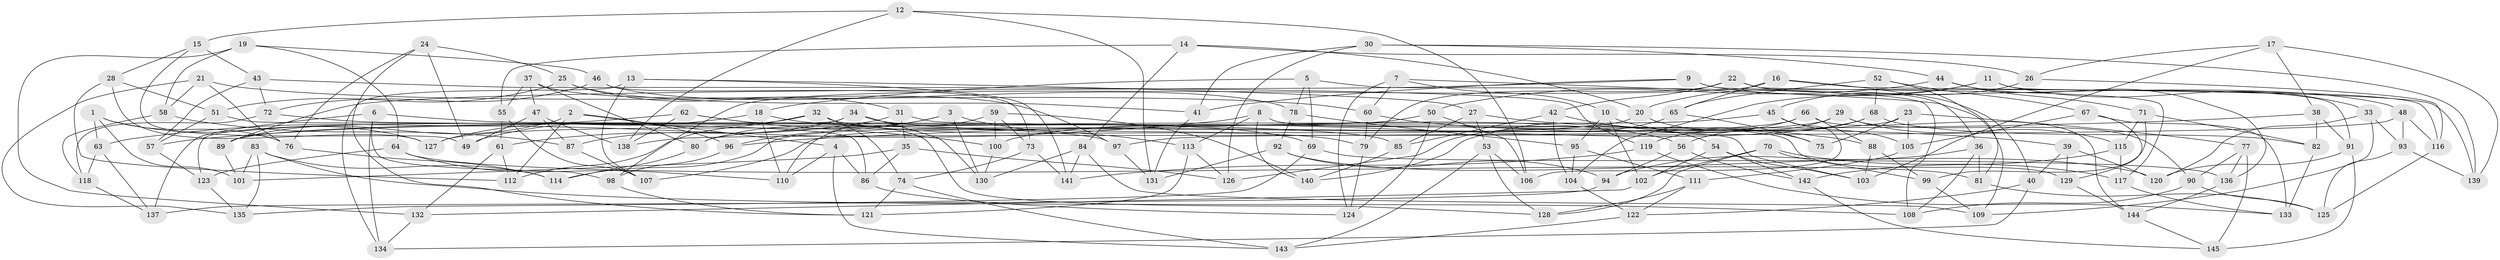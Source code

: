 // coarse degree distribution, {6: 0.532608695652174, 3: 0.021739130434782608, 4: 0.40217391304347827, 5: 0.043478260869565216}
// Generated by graph-tools (version 1.1) at 2025/42/03/06/25 10:42:16]
// undirected, 145 vertices, 290 edges
graph export_dot {
graph [start="1"]
  node [color=gray90,style=filled];
  1;
  2;
  3;
  4;
  5;
  6;
  7;
  8;
  9;
  10;
  11;
  12;
  13;
  14;
  15;
  16;
  17;
  18;
  19;
  20;
  21;
  22;
  23;
  24;
  25;
  26;
  27;
  28;
  29;
  30;
  31;
  32;
  33;
  34;
  35;
  36;
  37;
  38;
  39;
  40;
  41;
  42;
  43;
  44;
  45;
  46;
  47;
  48;
  49;
  50;
  51;
  52;
  53;
  54;
  55;
  56;
  57;
  58;
  59;
  60;
  61;
  62;
  63;
  64;
  65;
  66;
  67;
  68;
  69;
  70;
  71;
  72;
  73;
  74;
  75;
  76;
  77;
  78;
  79;
  80;
  81;
  82;
  83;
  84;
  85;
  86;
  87;
  88;
  89;
  90;
  91;
  92;
  93;
  94;
  95;
  96;
  97;
  98;
  99;
  100;
  101;
  102;
  103;
  104;
  105;
  106;
  107;
  108;
  109;
  110;
  111;
  112;
  113;
  114;
  115;
  116;
  117;
  118;
  119;
  120;
  121;
  122;
  123;
  124;
  125;
  126;
  127;
  128;
  129;
  130;
  131;
  132;
  133;
  134;
  135;
  136;
  137;
  138;
  139;
  140;
  141;
  142;
  143;
  144;
  145;
  1 -- 76;
  1 -- 101;
  1 -- 127;
  1 -- 63;
  2 -- 96;
  2 -- 89;
  2 -- 112;
  2 -- 4;
  3 -- 80;
  3 -- 130;
  3 -- 96;
  3 -- 113;
  4 -- 143;
  4 -- 110;
  4 -- 86;
  5 -- 69;
  5 -- 108;
  5 -- 18;
  5 -- 78;
  6 -- 85;
  6 -- 134;
  6 -- 137;
  6 -- 98;
  7 -- 10;
  7 -- 60;
  7 -- 124;
  7 -- 109;
  8 -- 57;
  8 -- 129;
  8 -- 140;
  8 -- 113;
  9 -- 116;
  9 -- 48;
  9 -- 41;
  9 -- 89;
  10 -- 75;
  10 -- 102;
  10 -- 95;
  11 -- 33;
  11 -- 91;
  11 -- 20;
  11 -- 104;
  12 -- 15;
  12 -- 138;
  12 -- 106;
  12 -- 131;
  13 -- 141;
  13 -- 27;
  13 -- 134;
  13 -- 107;
  14 -- 20;
  14 -- 55;
  14 -- 26;
  14 -- 84;
  15 -- 43;
  15 -- 28;
  15 -- 49;
  16 -- 65;
  16 -- 98;
  16 -- 40;
  16 -- 139;
  17 -- 38;
  17 -- 26;
  17 -- 139;
  17 -- 103;
  18 -- 69;
  18 -- 127;
  18 -- 110;
  19 -- 46;
  19 -- 58;
  19 -- 132;
  19 -- 64;
  20 -- 127;
  20 -- 75;
  21 -- 135;
  21 -- 60;
  21 -- 58;
  21 -- 76;
  22 -- 42;
  22 -- 79;
  22 -- 117;
  22 -- 36;
  23 -- 97;
  23 -- 75;
  23 -- 77;
  23 -- 105;
  24 -- 76;
  24 -- 49;
  24 -- 25;
  24 -- 121;
  25 -- 31;
  25 -- 51;
  25 -- 41;
  26 -- 116;
  26 -- 45;
  27 -- 53;
  27 -- 39;
  27 -- 85;
  28 -- 51;
  28 -- 112;
  28 -- 127;
  29 -- 90;
  29 -- 107;
  29 -- 56;
  29 -- 115;
  30 -- 44;
  30 -- 139;
  30 -- 41;
  30 -- 126;
  31 -- 61;
  31 -- 35;
  31 -- 103;
  32 -- 79;
  32 -- 74;
  32 -- 49;
  32 -- 112;
  33 -- 93;
  33 -- 109;
  33 -- 120;
  34 -- 87;
  34 -- 56;
  34 -- 130;
  34 -- 123;
  35 -- 101;
  35 -- 126;
  35 -- 86;
  36 -- 108;
  36 -- 81;
  36 -- 94;
  37 -- 80;
  37 -- 55;
  37 -- 47;
  37 -- 97;
  38 -- 96;
  38 -- 91;
  38 -- 82;
  39 -- 120;
  39 -- 129;
  39 -- 40;
  40 -- 134;
  40 -- 122;
  41 -- 131;
  42 -- 104;
  42 -- 54;
  42 -- 85;
  43 -- 72;
  43 -- 119;
  43 -- 57;
  44 -- 136;
  44 -- 50;
  44 -- 71;
  45 -- 80;
  45 -- 106;
  45 -- 105;
  46 -- 78;
  46 -- 73;
  46 -- 72;
  47 -- 138;
  47 -- 49;
  47 -- 87;
  48 -- 138;
  48 -- 93;
  48 -- 116;
  50 -- 89;
  50 -- 106;
  50 -- 124;
  51 -- 57;
  51 -- 86;
  52 -- 67;
  52 -- 65;
  52 -- 68;
  52 -- 81;
  53 -- 143;
  53 -- 128;
  53 -- 106;
  54 -- 102;
  54 -- 142;
  54 -- 103;
  55 -- 107;
  55 -- 61;
  56 -- 142;
  56 -- 94;
  57 -- 123;
  58 -- 118;
  58 -- 87;
  59 -- 140;
  59 -- 100;
  59 -- 110;
  59 -- 73;
  60 -- 88;
  60 -- 79;
  61 -- 112;
  61 -- 132;
  62 -- 138;
  62 -- 100;
  62 -- 128;
  62 -- 63;
  63 -- 137;
  63 -- 118;
  64 -- 81;
  64 -- 123;
  64 -- 110;
  65 -- 126;
  65 -- 75;
  66 -- 114;
  66 -- 144;
  66 -- 140;
  66 -- 88;
  67 -- 105;
  67 -- 129;
  67 -- 133;
  68 -- 100;
  68 -- 82;
  68 -- 119;
  69 -- 135;
  69 -- 136;
  70 -- 117;
  70 -- 128;
  70 -- 102;
  70 -- 99;
  71 -- 115;
  71 -- 82;
  71 -- 99;
  72 -- 97;
  72 -- 118;
  73 -- 141;
  73 -- 74;
  74 -- 121;
  74 -- 143;
  76 -- 114;
  77 -- 136;
  77 -- 90;
  77 -- 145;
  78 -- 92;
  78 -- 95;
  79 -- 124;
  80 -- 114;
  81 -- 125;
  82 -- 133;
  83 -- 114;
  83 -- 101;
  83 -- 135;
  83 -- 108;
  84 -- 141;
  84 -- 109;
  84 -- 130;
  85 -- 140;
  86 -- 124;
  87 -- 107;
  88 -- 99;
  88 -- 103;
  89 -- 101;
  90 -- 125;
  90 -- 108;
  91 -- 145;
  91 -- 120;
  92 -- 120;
  92 -- 94;
  92 -- 131;
  93 -- 139;
  93 -- 125;
  94 -- 137;
  95 -- 104;
  95 -- 111;
  96 -- 98;
  97 -- 131;
  98 -- 121;
  99 -- 109;
  100 -- 130;
  102 -- 132;
  104 -- 122;
  105 -- 111;
  111 -- 122;
  111 -- 128;
  113 -- 121;
  113 -- 126;
  115 -- 142;
  115 -- 117;
  116 -- 125;
  117 -- 133;
  118 -- 137;
  119 -- 141;
  119 -- 133;
  122 -- 143;
  123 -- 135;
  129 -- 144;
  132 -- 134;
  136 -- 144;
  142 -- 145;
  144 -- 145;
}
